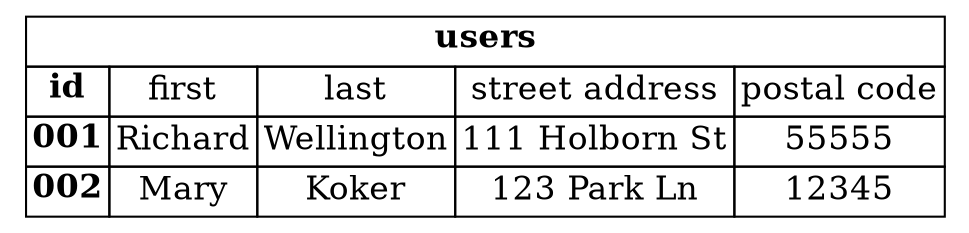 
digraph g {
node [
fontsize = "16"
shape = "ellipse"
];
edge [
];
"users" [
label =<
<table border="0" cellborder="1" cellspacing="0">
  <tr><td colspan="5"><b>users</b></td></tr>
  <tr>
    <td port="f0"><b>id</b></td>
    <td port="f1">first</td>
    <td port="f2">last</td>
    <td port="f3">street address</td>
    <td port="f4">postal code</td>
  </tr>
  <tr>
    <td><b>001</b></td>
    <td port="f1">Richard</td>
    <td port="f2">Wellington</td>
    <td port="f3">111 Holborn St</td>
    <td port="f4">55555</td>
  </tr>
  <tr>
    <td><b>002</b></td>
    <td port="f1">Mary</td>
    <td port="f2">Koker</td>
    <td port="f3">123 Park Ln</td>
    <td port="f4">12345</td>
  </tr>
  </table>>
shape = "none"
];
}
